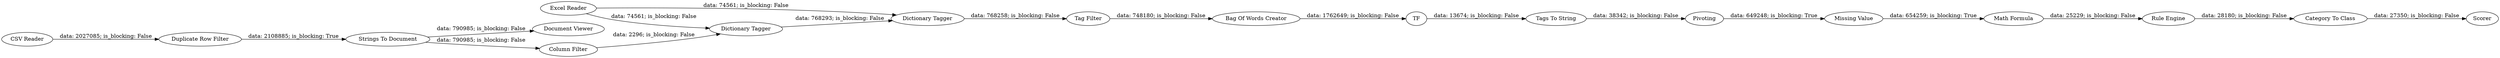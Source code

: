 digraph {
	"4927987978454746519_297" [label="Tags To String"]
	"4927987978454746519_309" [label="Rule Engine"]
	"4927987978454746519_313" [label="Missing Value"]
	"4927987978454746519_302" [label=Pivoting]
	"4927987978454746519_308" [label="Strings To Document"]
	"4927987978454746519_880" [label="Math Formula"]
	"4927987978454746519_887" [label="Tag Filter"]
	"4927987978454746519_889" [label="Document Viewer"]
	"4927987978454746519_884" [label="Excel Reader"]
	"4927987978454746519_886" [label="Dictionary Tagger"]
	"4927987978454746519_275" [label="Category To Class"]
	"4927987978454746519_303" [label=TF]
	"4927987978454746519_332" [label="Duplicate Row Filter"]
	"4927987978454746519_885" [label="Dictionary Tagger"]
	"4927987978454746519_878" [label=Scorer]
	"4927987978454746519_882" [label="Column Filter"]
	"4927987978454746519_888" [label="Bag Of Words Creator"]
	"4927987978454746519_883" [label="CSV Reader"]
	"4927987978454746519_884" -> "4927987978454746519_886" [label="data: 74561; is_blocking: False"]
	"4927987978454746519_887" -> "4927987978454746519_888" [label="data: 748180; is_blocking: False"]
	"4927987978454746519_297" -> "4927987978454746519_302" [label="data: 38342; is_blocking: False"]
	"4927987978454746519_880" -> "4927987978454746519_309" [label="data: 25229; is_blocking: False"]
	"4927987978454746519_275" -> "4927987978454746519_878" [label="data: 27350; is_blocking: False"]
	"4927987978454746519_308" -> "4927987978454746519_882" [label="data: 790985; is_blocking: False"]
	"4927987978454746519_885" -> "4927987978454746519_886" [label="data: 768293; is_blocking: False"]
	"4927987978454746519_886" -> "4927987978454746519_887" [label="data: 768258; is_blocking: False"]
	"4927987978454746519_303" -> "4927987978454746519_297" [label="data: 13674; is_blocking: False"]
	"4927987978454746519_313" -> "4927987978454746519_880" [label="data: 654259; is_blocking: True"]
	"4927987978454746519_888" -> "4927987978454746519_303" [label="data: 1762649; is_blocking: False"]
	"4927987978454746519_332" -> "4927987978454746519_308" [label="data: 2108885; is_blocking: True"]
	"4927987978454746519_882" -> "4927987978454746519_885" [label="data: 2296; is_blocking: False"]
	"4927987978454746519_309" -> "4927987978454746519_275" [label="data: 28180; is_blocking: False"]
	"4927987978454746519_884" -> "4927987978454746519_885" [label="data: 74561; is_blocking: False"]
	"4927987978454746519_302" -> "4927987978454746519_313" [label="data: 649248; is_blocking: True"]
	"4927987978454746519_308" -> "4927987978454746519_889" [label="data: 790985; is_blocking: False"]
	"4927987978454746519_883" -> "4927987978454746519_332" [label="data: 2027085; is_blocking: False"]
	rankdir=LR
}
